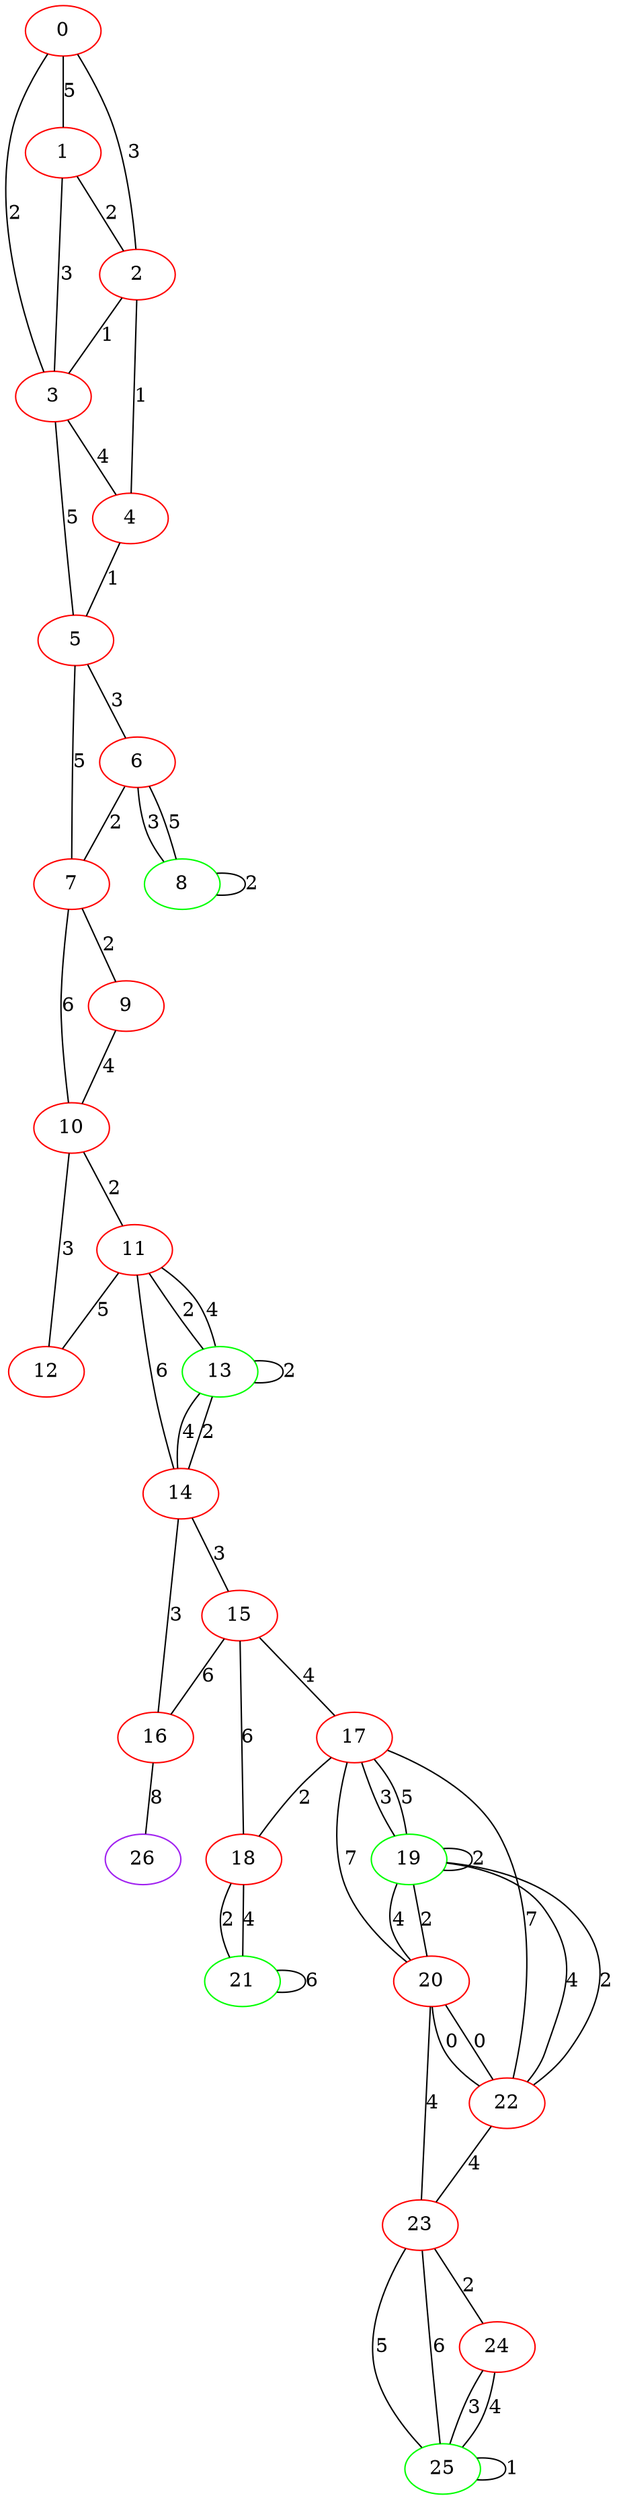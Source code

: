 graph "" {
0 [color=red, weight=1];
1 [color=red, weight=1];
2 [color=red, weight=1];
3 [color=red, weight=1];
4 [color=red, weight=1];
5 [color=red, weight=1];
6 [color=red, weight=1];
7 [color=red, weight=1];
8 [color=green, weight=2];
9 [color=red, weight=1];
10 [color=red, weight=1];
11 [color=red, weight=1];
12 [color=red, weight=1];
13 [color=green, weight=2];
14 [color=red, weight=1];
15 [color=red, weight=1];
16 [color=red, weight=1];
17 [color=red, weight=1];
18 [color=red, weight=1];
19 [color=green, weight=2];
20 [color=red, weight=1];
21 [color=green, weight=2];
22 [color=red, weight=1];
23 [color=red, weight=1];
24 [color=red, weight=1];
25 [color=green, weight=2];
26 [color=purple, weight=4];
0 -- 1  [key=0, label=5];
0 -- 2  [key=0, label=3];
0 -- 3  [key=0, label=2];
1 -- 2  [key=0, label=2];
1 -- 3  [key=0, label=3];
2 -- 3  [key=0, label=1];
2 -- 4  [key=0, label=1];
3 -- 4  [key=0, label=4];
3 -- 5  [key=0, label=5];
4 -- 5  [key=0, label=1];
5 -- 6  [key=0, label=3];
5 -- 7  [key=0, label=5];
6 -- 8  [key=0, label=3];
6 -- 8  [key=1, label=5];
6 -- 7  [key=0, label=2];
7 -- 9  [key=0, label=2];
7 -- 10  [key=0, label=6];
8 -- 8  [key=0, label=2];
9 -- 10  [key=0, label=4];
10 -- 11  [key=0, label=2];
10 -- 12  [key=0, label=3];
11 -- 12  [key=0, label=5];
11 -- 13  [key=0, label=2];
11 -- 13  [key=1, label=4];
11 -- 14  [key=0, label=6];
13 -- 13  [key=0, label=2];
13 -- 14  [key=0, label=4];
13 -- 14  [key=1, label=2];
14 -- 16  [key=0, label=3];
14 -- 15  [key=0, label=3];
15 -- 16  [key=0, label=6];
15 -- 17  [key=0, label=4];
15 -- 18  [key=0, label=6];
16 -- 26  [key=0, label=8];
17 -- 18  [key=0, label=2];
17 -- 19  [key=0, label=3];
17 -- 19  [key=1, label=5];
17 -- 20  [key=0, label=7];
17 -- 22  [key=0, label=7];
18 -- 21  [key=0, label=2];
18 -- 21  [key=1, label=4];
19 -- 19  [key=0, label=2];
19 -- 20  [key=0, label=4];
19 -- 20  [key=1, label=2];
19 -- 22  [key=0, label=4];
19 -- 22  [key=1, label=2];
20 -- 22  [key=0, label=0];
20 -- 22  [key=1, label=0];
20 -- 23  [key=0, label=4];
21 -- 21  [key=0, label=6];
22 -- 23  [key=0, label=4];
23 -- 24  [key=0, label=2];
23 -- 25  [key=0, label=5];
23 -- 25  [key=1, label=6];
24 -- 25  [key=0, label=3];
24 -- 25  [key=1, label=4];
25 -- 25  [key=0, label=1];
}
